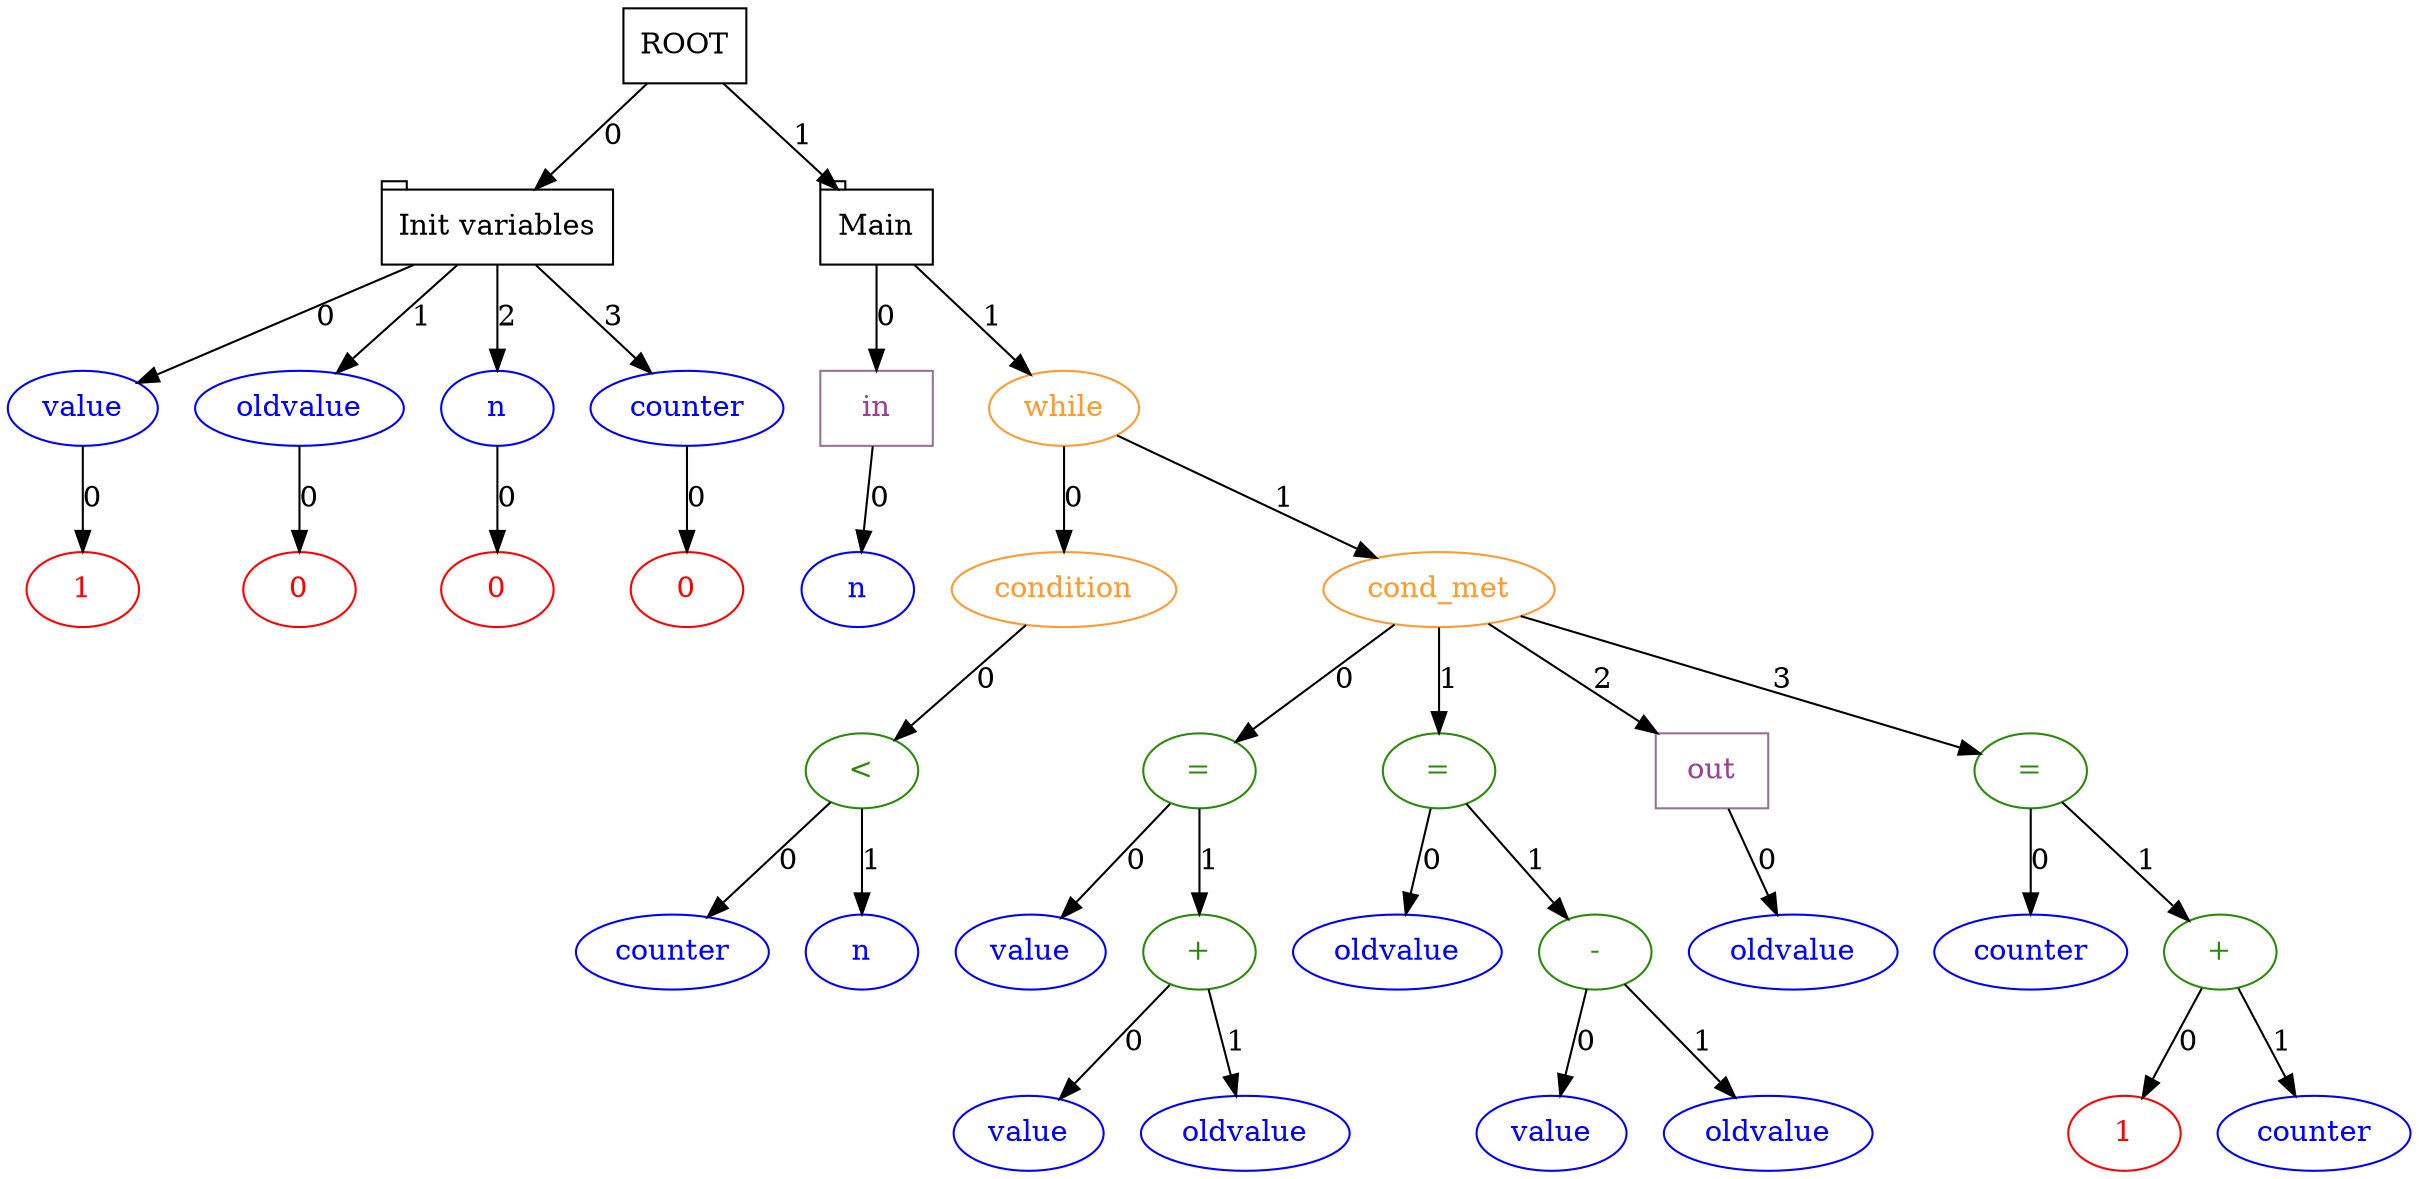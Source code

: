digraph DotGraph
{
    Node0 [shape="box", color="black", fontcolor="black", fillcolor="white", style="solid", weight="1", label="ROOT"];
    Node0 -> Node1 [color="black", style="solid", weight="1", label="0"];
    Node1 [shape="tab", color="black", fontcolor="black", fillcolor="white", style="solid", weight="1", label="Init variables"];
    Node1 -> Node2 [color="black", style="solid", weight="1", label="0"];
    Node2 [shape="ellipse", color="blue", fontcolor="blue", fillcolor="white", style="solid", weight="1", label="value"];
    Node2 -> Node3 [color="black", style="solid", weight="1", label="0"];
    Node3 [shape="ellipse", color="red", fontcolor="red", fillcolor="white", style="solid", weight="1", label="1"];
    Node1 -> Node4 [color="black", style="solid", weight="1", label="1"];
    Node4 [shape="ellipse", color="blue", fontcolor="blue", fillcolor="white", style="solid", weight="1", label="oldvalue"];
    Node4 -> Node5 [color="black", style="solid", weight="1", label="0"];
    Node5 [shape="ellipse", color="red", fontcolor="red", fillcolor="white", style="solid", weight="1", label="0"];
    Node1 -> Node6 [color="black", style="solid", weight="1", label="2"];
    Node6 [shape="ellipse", color="blue", fontcolor="blue", fillcolor="white", style="solid", weight="1", label="n"];
    Node6 -> Node7 [color="black", style="solid", weight="1", label="0"];
    Node7 [shape="ellipse", color="red", fontcolor="red", fillcolor="white", style="solid", weight="1", label="0"];
    Node1 -> Node8 [color="black", style="solid", weight="1", label="3"];
    Node8 [shape="ellipse", color="blue", fontcolor="blue", fillcolor="white", style="solid", weight="1", label="counter"];
    Node8 -> Node9 [color="black", style="solid", weight="1", label="0"];
    Node9 [shape="ellipse", color="red", fontcolor="red", fillcolor="white", style="solid", weight="1", label="0"];
    Node0 -> Node10 [color="black", style="solid", weight="1", label="1"];
    Node10 [shape="tab", color="black", fontcolor="black", fillcolor="white", style="solid", weight="1", label="Main"];
    Node10 -> Node11 [color="black", style="solid", weight="1", label="0"];
    Node11 [shape="box", color="#9A7195", fontcolor="#9A4195", fillcolor="white", style="solid", weight="1", label="in"];
    Node11 -> Node12 [color="black", style="solid", weight="1", label="0"];
    Node12 [shape="ellipse", color="blue", fontcolor="blue", fillcolor="white", style="solid", weight="1", label="n"];
    Node10 -> Node13 [color="black", style="solid", weight="1", label="1"];
    Node13 [shape="ellipse", color="#FE9A2E", fontcolor="#FE9A2E", fillcolor="white", style="solid", weight="1", label="while"];
    Node13 -> Node14 [color="black", style="solid", weight="1", label="0"];
    Node14 [shape="ellipse", color="#FE9A2E", fontcolor="#FE9A2E", fillcolor="white", style="solid", weight="1", label="condition"];
    Node14 -> Node15 [color="black", style="solid", weight="1", label="0"];
    Node15 [shape="ellipse", color="#298A08", fontcolor="#298A08", fillcolor="white", style="solid", weight="1", label="<"];
    Node15 -> Node16 [color="black", style="solid", weight="1", label="0"];
    Node16 [shape="ellipse", color="blue", fontcolor="blue", fillcolor="white", style="solid", weight="1", label="counter"];
    Node15 -> Node17 [color="black", style="solid", weight="1", label="1"];
    Node17 [shape="ellipse", color="blue", fontcolor="blue", fillcolor="white", style="solid", weight="1", label="n"];
    Node13 -> Node18 [color="black", style="solid", weight="1", label="1"];
    Node18 [shape="ellipse", color="#FE9A2E", fontcolor="#FE9A2E", fillcolor="white", style="solid", weight="1", label="cond_met"];
    Node18 -> Node19 [color="black", style="solid", weight="1", label="0"];
    Node19 [shape="ellipse", color="#298A08", fontcolor="#298A08", fillcolor="white", style="solid", weight="1", label="="];
    Node19 -> Node20 [color="black", style="solid", weight="1", label="0"];
    Node20 [shape="ellipse", color="blue", fontcolor="blue", fillcolor="white", style="solid", weight="1", label="value"];
    Node19 -> Node21 [color="black", style="solid", weight="1", label="1"];
    Node21 [shape="ellipse", color="#298A08", fontcolor="#298A08", fillcolor="white", style="solid", weight="1", label="+"];
    Node21 -> Node22 [color="black", style="solid", weight="1", label="0"];
    Node22 [shape="ellipse", color="blue", fontcolor="blue", fillcolor="white", style="solid", weight="1", label="value"];
    Node21 -> Node23 [color="black", style="solid", weight="1", label="1"];
    Node23 [shape="ellipse", color="blue", fontcolor="blue", fillcolor="white", style="solid", weight="1", label="oldvalue"];
    Node18 -> Node24 [color="black", style="solid", weight="1", label="1"];
    Node24 [shape="ellipse", color="#298A08", fontcolor="#298A08", fillcolor="white", style="solid", weight="1", label="="];
    Node24 -> Node25 [color="black", style="solid", weight="1", label="0"];
    Node25 [shape="ellipse", color="blue", fontcolor="blue", fillcolor="white", style="solid", weight="1", label="oldvalue"];
    Node24 -> Node26 [color="black", style="solid", weight="1", label="1"];
    Node26 [shape="ellipse", color="#298A08", fontcolor="#298A08", fillcolor="white", style="solid", weight="1", label="-"];
    Node26 -> Node27 [color="black", style="solid", weight="1", label="0"];
    Node27 [shape="ellipse", color="blue", fontcolor="blue", fillcolor="white", style="solid", weight="1", label="value"];
    Node26 -> Node28 [color="black", style="solid", weight="1", label="1"];
    Node28 [shape="ellipse", color="blue", fontcolor="blue", fillcolor="white", style="solid", weight="1", label="oldvalue"];
    Node18 -> Node29 [color="black", style="solid", weight="1", label="2"];
    Node29 [shape="box", color="#9A7195", fontcolor="#9A4195", fillcolor="white", style="solid", weight="1", label="out"];
    Node29 -> Node30 [color="black", style="solid", weight="1", label="0"];
    Node30 [shape="ellipse", color="blue", fontcolor="blue", fillcolor="white", style="solid", weight="1", label="oldvalue"];
    Node18 -> Node31 [color="black", style="solid", weight="1", label="3"];
    Node31 [shape="ellipse", color="#298A08", fontcolor="#298A08", fillcolor="white", style="solid", weight="1", label="="];
    Node31 -> Node32 [color="black", style="solid", weight="1", label="0"];
    Node32 [shape="ellipse", color="blue", fontcolor="blue", fillcolor="white", style="solid", weight="1", label="counter"];
    Node31 -> Node33 [color="black", style="solid", weight="1", label="1"];
    Node33 [shape="ellipse", color="#298A08", fontcolor="#298A08", fillcolor="white", style="solid", weight="1", label="+"];
    Node33 -> Node34 [color="black", style="solid", weight="1", label="0"];
    Node34 [shape="ellipse", color="red", fontcolor="red", fillcolor="white", style="solid", weight="1", label="1"];
    Node33 -> Node35 [color="black", style="solid", weight="1", label="1"];
    Node35 [shape="ellipse", color="blue", fontcolor="blue", fillcolor="white", style="solid", weight="1", label="counter"];
}
